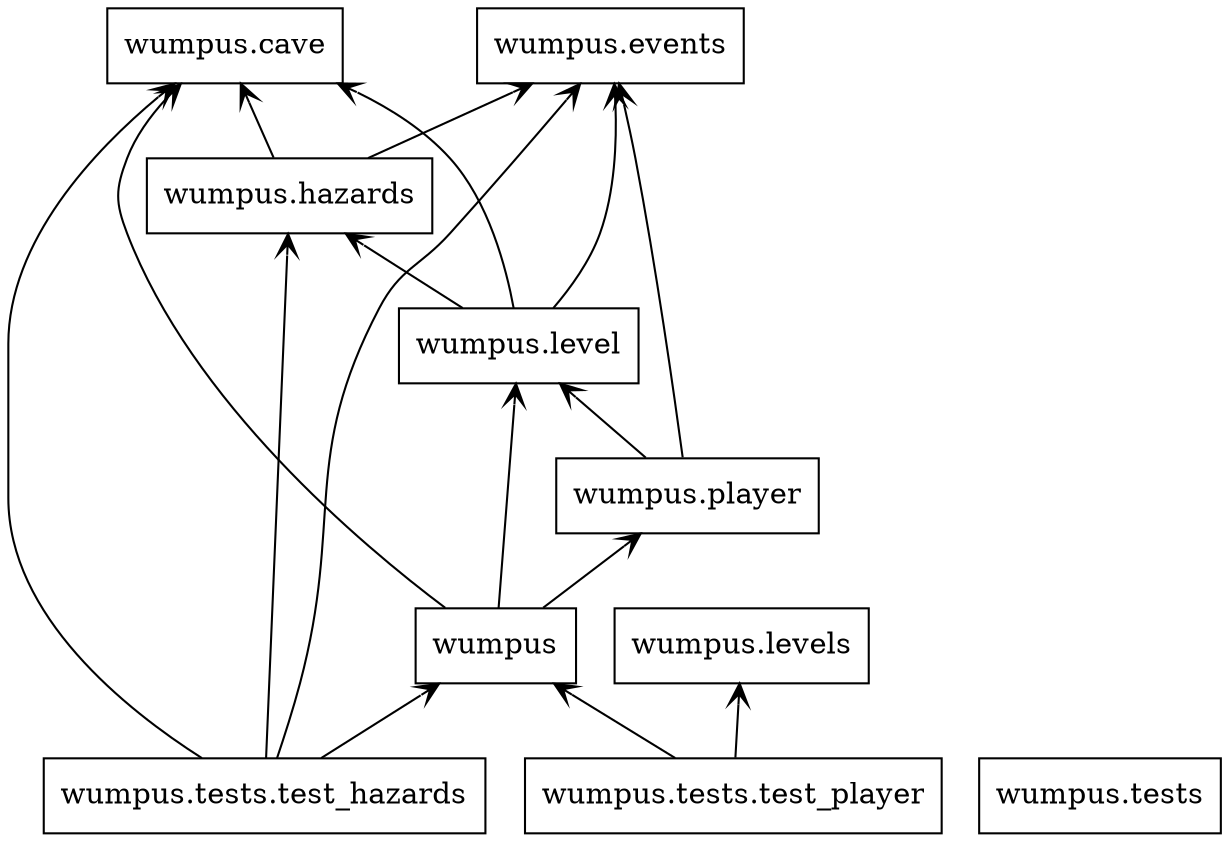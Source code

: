 digraph "packages" {
rankdir=BT
charset="utf-8"
"wumpus" [color="black", label=<wumpus>, shape="box", style="solid"];
"wumpus.cave" [color="black", label=<wumpus.cave>, shape="box", style="solid"];
"wumpus.events" [color="black", label=<wumpus.events>, shape="box", style="solid"];
"wumpus.hazards" [color="black", label=<wumpus.hazards>, shape="box", style="solid"];
"wumpus.level" [color="black", label=<wumpus.level>, shape="box", style="solid"];
"wumpus.levels" [color="black", label=<wumpus.levels>, shape="box", style="solid"];
"wumpus.player" [color="black", label=<wumpus.player>, shape="box", style="solid"];
"wumpus.tests" [color="black", label=<wumpus.tests>, shape="box", style="solid"];
"wumpus.tests.test_hazards" [color="black", label=<wumpus.tests.test_hazards>, shape="box", style="solid"];
"wumpus.tests.test_player" [color="black", label=<wumpus.tests.test_player>, shape="box", style="solid"];
"wumpus" -> "wumpus.cave" [arrowhead="open", arrowtail="none"];
"wumpus" -> "wumpus.level" [arrowhead="open", arrowtail="none"];
"wumpus" -> "wumpus.player" [arrowhead="open", arrowtail="none"];
"wumpus.hazards" -> "wumpus.cave" [arrowhead="open", arrowtail="none"];
"wumpus.hazards" -> "wumpus.events" [arrowhead="open", arrowtail="none"];
"wumpus.level" -> "wumpus.cave" [arrowhead="open", arrowtail="none"];
"wumpus.level" -> "wumpus.events" [arrowhead="open", arrowtail="none"];
"wumpus.level" -> "wumpus.hazards" [arrowhead="open", arrowtail="none"];
"wumpus.player" -> "wumpus.events" [arrowhead="open", arrowtail="none"];
"wumpus.player" -> "wumpus.level" [arrowhead="open", arrowtail="none"];
"wumpus.tests.test_hazards" -> "wumpus" [arrowhead="open", arrowtail="none"];
"wumpus.tests.test_hazards" -> "wumpus.cave" [arrowhead="open", arrowtail="none"];
"wumpus.tests.test_hazards" -> "wumpus.events" [arrowhead="open", arrowtail="none"];
"wumpus.tests.test_hazards" -> "wumpus.hazards" [arrowhead="open", arrowtail="none"];
"wumpus.tests.test_player" -> "wumpus" [arrowhead="open", arrowtail="none"];
"wumpus.tests.test_player" -> "wumpus.levels" [arrowhead="open", arrowtail="none"];
}
